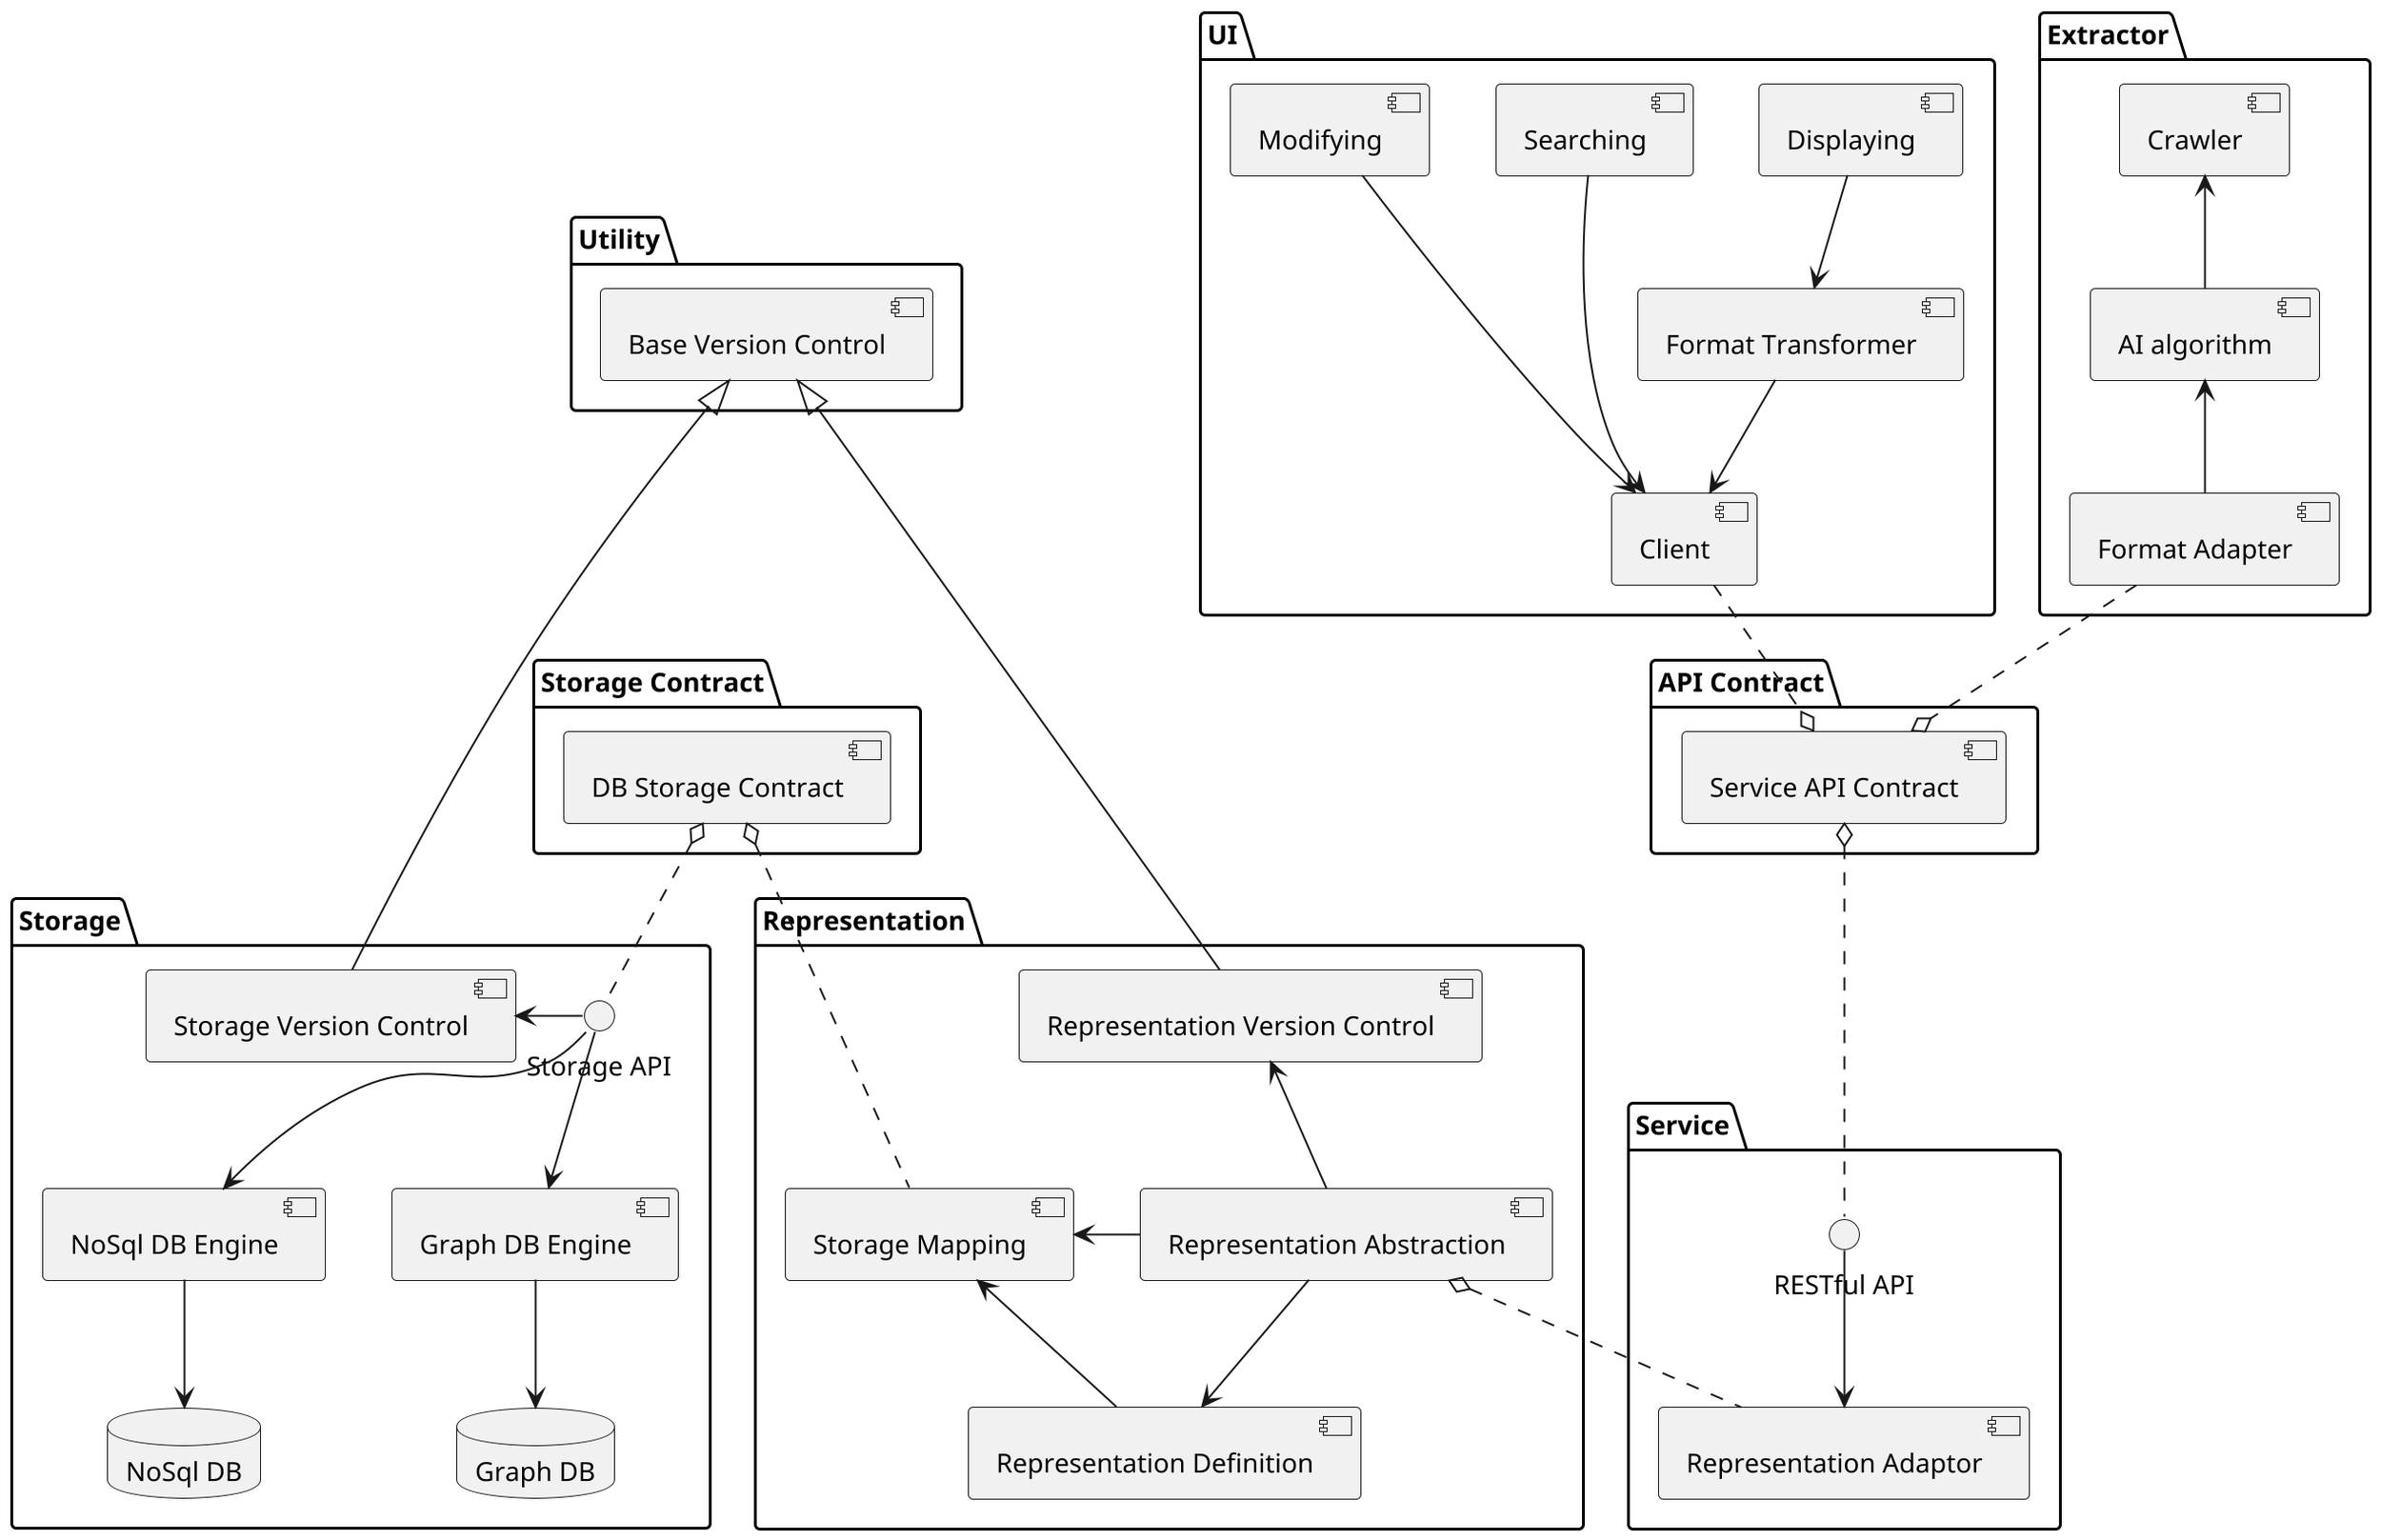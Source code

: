 @startuml

scale 2

' left to right direction

' top to bottom direction

package Service {
    interface "RESTful API" as RESTful_API
    component "Representation Adaptor" as Repre_Adaptor

    RESTful_API --> Repre_Adaptor
}

package Representation {
    component "Representation Abstraction" as Repre_Abs
    component "Representation Definition" as Repre_Def
    component "Storage Mapping" as Storage_Mapping 
    component "Representation Version Control" as Repre_VC

    Repre_Abs -left-> Storage_Mapping
    Repre_Abs -up-> Repre_VC
    Repre_Abs --> Repre_Def
    Repre_Def -up-> Storage_Mapping
}

package Storage {
    component "NoSql DB Engine" as MongoDB_Engine
    database "NoSql DB" as MongoDB
    component "Graph DB Engine" as Neo4j_Engine
    database "Graph DB" as Neo4j

    ' component "DB Abstraction" as DB_Abs
    interface "Storage API" as Storage_API

    component "Storage Version Control" as Storage_VC

    MongoDB_Engine -down-> MongoDB
    Neo4j_Engine -down-> Neo4j
    Storage_API -down-> MongoDB_Engine
    Storage_API -down-> Neo4j_Engine

    Storage_API -left-> Storage_VC
}

package UI {
    component Searching
    component Displaying
    component Modifying

    component Client
    component "Format Transformer" as Format_Transformer

    Searching --down-> Client
    Format_Transformer -down-> Client
    Format_Transformer <-up- Displaying
    Modifying --down-> Client
}


package Extractor {
    component Crawler
    component "AI algorithm" as AI
    component "Format Adapter" as Format_Adapter

    AI -up-> Crawler
    Format_Adapter -up-> AI
}

package "API Contract" as API_Contract {
    component "Service API Contract" as Service_API_Contract
}

package "Storage Contract" as Storage_Contract {
    component "DB Storage Contract" as DB_Storage_Contract
}

package Utility {
    component "Base Version Control" as Base_VC
}

Repre_Adaptor .up.o Repre_Abs

Repre_VC --up--|> Base_VC
Storage_VC --up--|> Base_VC

' UI -[hidden]down- Service
' Service -[hidden]down- storage

Client ..o Service_API_Contract
Format_Adapter .down.o Service_API_Contract
RESTful_API ..up.o Service_API_Contract

Storage_Mapping .up.o DB_Storage_Contract
Storage_API .up.o DB_Storage_Contract


@enduml